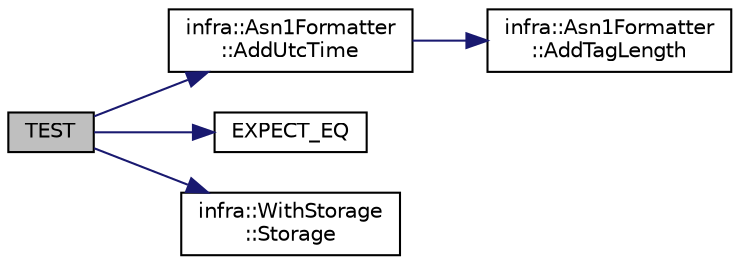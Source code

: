 digraph "TEST"
{
 // INTERACTIVE_SVG=YES
  edge [fontname="Helvetica",fontsize="10",labelfontname="Helvetica",labelfontsize="10"];
  node [fontname="Helvetica",fontsize="10",shape=record];
  rankdir="LR";
  Node91 [label="TEST",height=0.2,width=0.4,color="black", fillcolor="grey75", style="filled", fontcolor="black"];
  Node91 -> Node92 [color="midnightblue",fontsize="10",style="solid",fontname="Helvetica"];
  Node92 [label="infra::Asn1Formatter\l::AddUtcTime",height=0.2,width=0.4,color="black", fillcolor="white", style="filled",URL="$db/dc0/classinfra_1_1_asn1_formatter.html#ac98d45993e1cb816c44a5169bfc94f2f"];
  Node92 -> Node93 [color="midnightblue",fontsize="10",style="solid",fontname="Helvetica"];
  Node93 [label="infra::Asn1Formatter\l::AddTagLength",height=0.2,width=0.4,color="black", fillcolor="white", style="filled",URL="$db/dc0/classinfra_1_1_asn1_formatter.html#a25264b39e8e0a864d67b1b3f917eee1d"];
  Node91 -> Node94 [color="midnightblue",fontsize="10",style="solid",fontname="Helvetica"];
  Node94 [label="EXPECT_EQ",height=0.2,width=0.4,color="black", fillcolor="white", style="filled",URL="$d6/def/_test_json_8cpp.html#a82745227e2f0a8edbb4ae630d88a8e86"];
  Node91 -> Node95 [color="midnightblue",fontsize="10",style="solid",fontname="Helvetica"];
  Node95 [label="infra::WithStorage\l::Storage",height=0.2,width=0.4,color="black", fillcolor="white", style="filled",URL="$d2/d40/classinfra_1_1_with_storage.html#a959e08f366249bcd535a47436dc2a0c7"];
}
